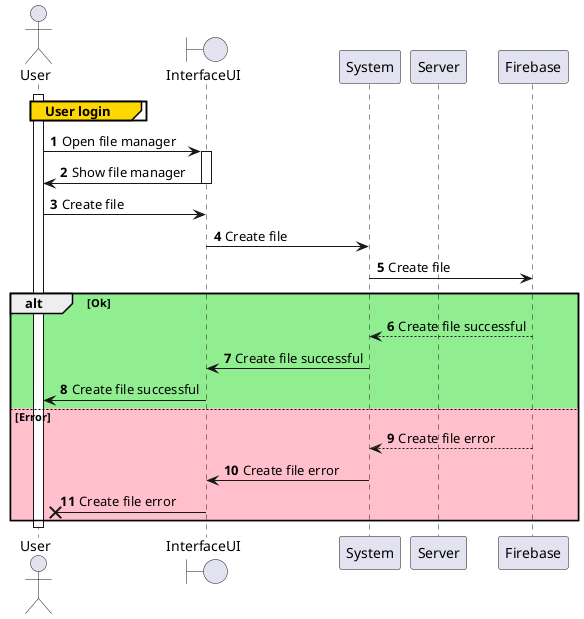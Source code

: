 @startuml
'https://plantuml.com/sequence-diagram

autonumber

actor User
boundary InterfaceUI
participant System
participant Server
participant Firebase

activate User
group#Gold User login

end

User -> InterfaceUI: Open file manager
activate InterfaceUI
User <- InterfaceUI: Show file manager
deactivate InterfaceUI

User -> InterfaceUI: Create file
InterfaceUI -> System: Create file
System -> Firebase: Create file

alt #LightGreen Ok
  System <-- Firebase: Create file successful
  InterfaceUI <- System: Create file successful
  User <- InterfaceUI: Create file successful
else #Pink Error
  System <-- Firebase: Create file error
  InterfaceUI <- System: Create file error
  User x<- InterfaceUI: Create file error
end

deactivate User

@enduml
